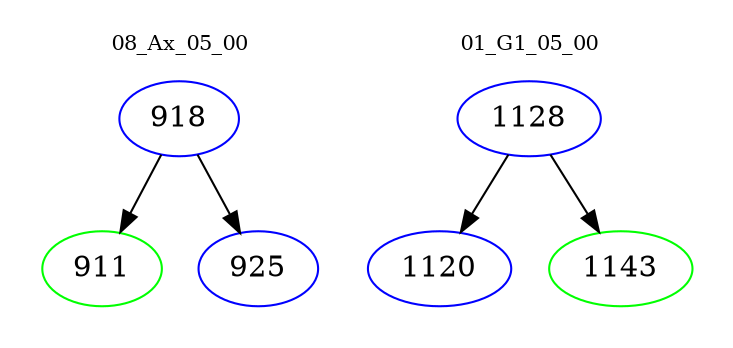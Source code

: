 digraph{
subgraph cluster_0 {
color = white
label = "08_Ax_05_00";
fontsize=10;
T0_918 [label="918", color="blue"]
T0_918 -> T0_911 [color="black"]
T0_911 [label="911", color="green"]
T0_918 -> T0_925 [color="black"]
T0_925 [label="925", color="blue"]
}
subgraph cluster_1 {
color = white
label = "01_G1_05_00";
fontsize=10;
T1_1128 [label="1128", color="blue"]
T1_1128 -> T1_1120 [color="black"]
T1_1120 [label="1120", color="blue"]
T1_1128 -> T1_1143 [color="black"]
T1_1143 [label="1143", color="green"]
}
}
